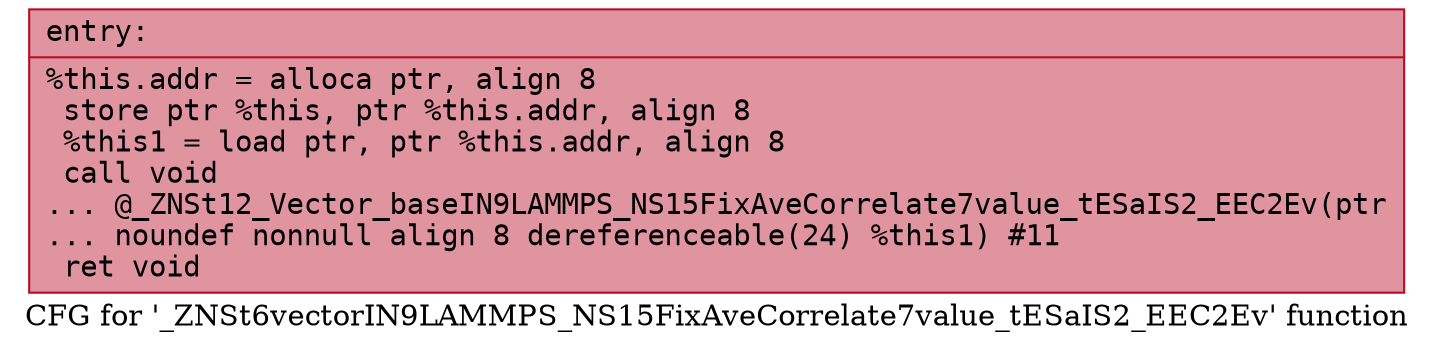 digraph "CFG for '_ZNSt6vectorIN9LAMMPS_NS15FixAveCorrelate7value_tESaIS2_EEC2Ev' function" {
	label="CFG for '_ZNSt6vectorIN9LAMMPS_NS15FixAveCorrelate7value_tESaIS2_EEC2Ev' function";

	Node0x55703a99bb70 [shape=record,color="#b70d28ff", style=filled, fillcolor="#b70d2870" fontname="Courier",label="{entry:\l|  %this.addr = alloca ptr, align 8\l  store ptr %this, ptr %this.addr, align 8\l  %this1 = load ptr, ptr %this.addr, align 8\l  call void\l... @_ZNSt12_Vector_baseIN9LAMMPS_NS15FixAveCorrelate7value_tESaIS2_EEC2Ev(ptr\l... noundef nonnull align 8 dereferenceable(24) %this1) #11\l  ret void\l}"];
}
